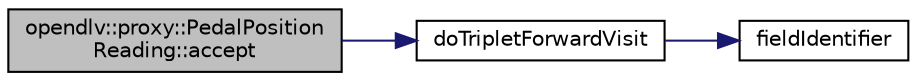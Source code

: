digraph "opendlv::proxy::PedalPositionReading::accept"
{
 // LATEX_PDF_SIZE
  edge [fontname="Helvetica",fontsize="10",labelfontname="Helvetica",labelfontsize="10"];
  node [fontname="Helvetica",fontsize="10",shape=record];
  rankdir="LR";
  Node1 [label="opendlv::proxy::PedalPosition\lReading::accept",height=0.2,width=0.4,color="black", fillcolor="grey75", style="filled", fontcolor="black",tooltip=" "];
  Node1 -> Node2 [color="midnightblue",fontsize="10",style="solid",fontname="Helvetica"];
  Node2 [label="doTripletForwardVisit",height=0.2,width=0.4,color="black", fillcolor="white", style="filled",URL="$opendlv-standard-message-set_8hpp.html#aee3f7bb867bb626a3ce9b8a1f4434c43",tooltip=" "];
  Node2 -> Node3 [color="midnightblue",fontsize="10",style="solid",fontname="Helvetica"];
  Node3 [label="fieldIdentifier",height=0.2,width=0.4,color="black", fillcolor="white", style="filled",URL="$cluon-complete_8hpp.html#afab98cfce6f426b1a7deea4ca827a245",tooltip=" "];
}
